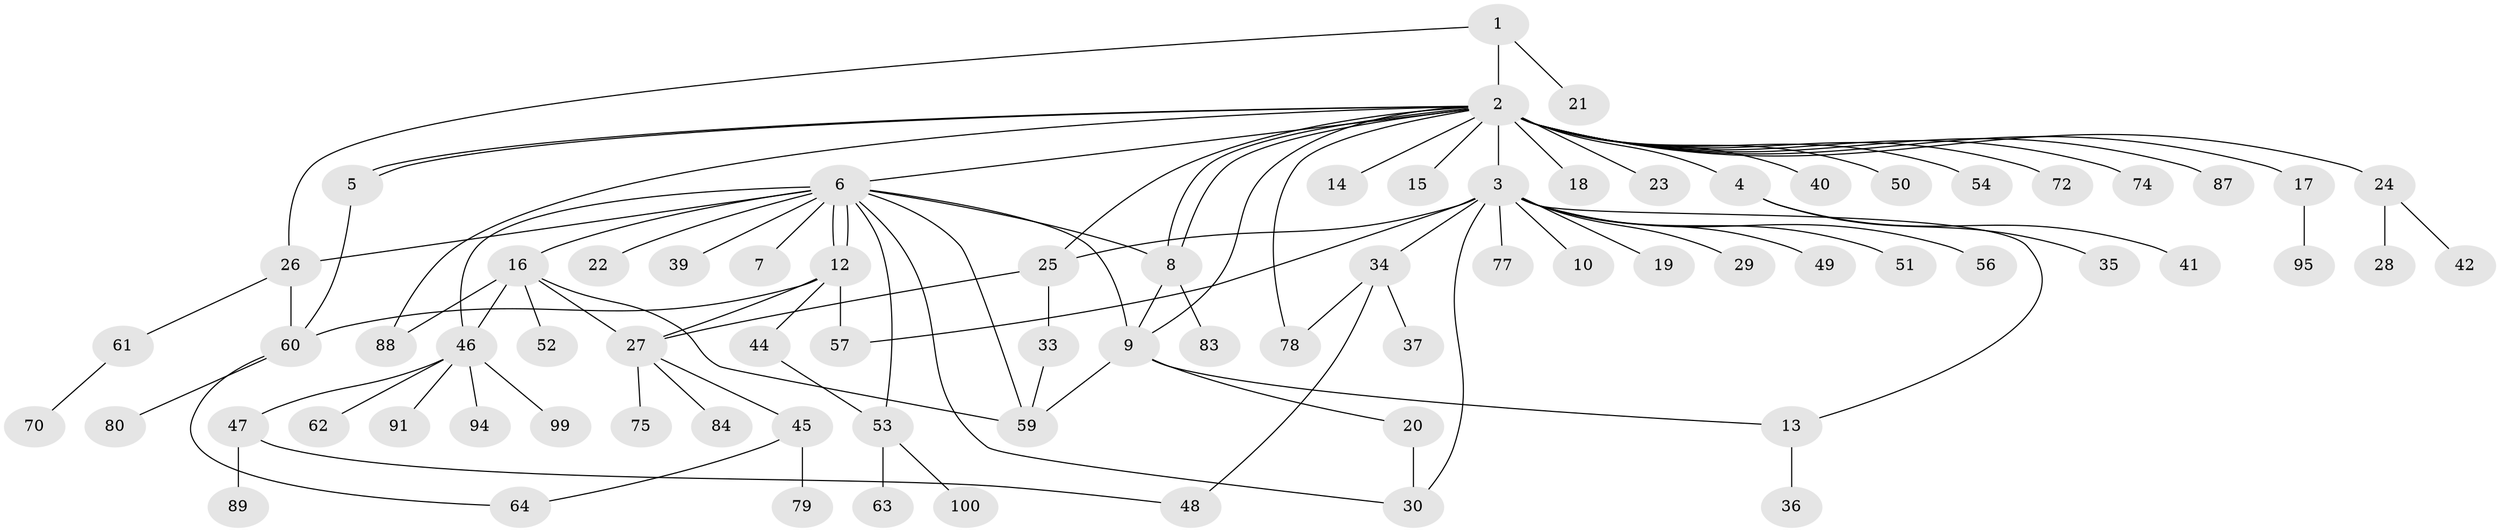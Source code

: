 // original degree distribution, {4: 0.05, 22: 0.01, 12: 0.01, 14: 0.01, 1: 0.52, 6: 0.02, 5: 0.04, 2: 0.2, 7: 0.04, 3: 0.1}
// Generated by graph-tools (version 1.1) at 2025/38/02/21/25 10:38:53]
// undirected, 75 vertices, 99 edges
graph export_dot {
graph [start="1"]
  node [color=gray90,style=filled];
  1 [super="+31"];
  2 [super="+32"];
  3 [super="+85"];
  4 [super="+65"];
  5 [super="+11"];
  6 [super="+73"];
  7;
  8 [super="+66"];
  9 [super="+90"];
  10 [super="+98"];
  12 [super="+92"];
  13 [super="+93"];
  14;
  15;
  16 [super="+55"];
  17 [super="+96"];
  18 [super="+81"];
  19;
  20;
  21;
  22;
  23;
  24;
  25;
  26 [super="+43"];
  27 [super="+58"];
  28;
  29;
  30;
  33 [super="+67"];
  34 [super="+38"];
  35;
  36;
  37;
  39;
  40;
  41;
  42;
  44;
  45;
  46 [super="+69"];
  47;
  48;
  49;
  50 [super="+71"];
  51;
  52;
  53 [super="+97"];
  54;
  56;
  57;
  59 [super="+76"];
  60 [super="+82"];
  61;
  62 [super="+68"];
  63;
  64;
  70;
  72;
  74;
  75;
  77;
  78 [super="+86"];
  79;
  80;
  83;
  84;
  87;
  88;
  89;
  91;
  94;
  95;
  99;
  100;
  1 -- 2;
  1 -- 21;
  1 -- 26;
  2 -- 3;
  2 -- 4;
  2 -- 5;
  2 -- 5;
  2 -- 6;
  2 -- 8;
  2 -- 8;
  2 -- 14;
  2 -- 15;
  2 -- 17;
  2 -- 18;
  2 -- 23;
  2 -- 24;
  2 -- 25;
  2 -- 40 [weight=2];
  2 -- 54;
  2 -- 72;
  2 -- 74;
  2 -- 87;
  2 -- 88;
  2 -- 50;
  2 -- 9;
  2 -- 78;
  3 -- 10;
  3 -- 19;
  3 -- 25;
  3 -- 29;
  3 -- 30;
  3 -- 34;
  3 -- 49;
  3 -- 51;
  3 -- 56;
  3 -- 77;
  3 -- 57;
  3 -- 13;
  4 -- 35;
  4 -- 41;
  5 -- 60;
  6 -- 7;
  6 -- 8;
  6 -- 12;
  6 -- 12;
  6 -- 16;
  6 -- 22;
  6 -- 26;
  6 -- 30;
  6 -- 39;
  6 -- 53;
  6 -- 59;
  6 -- 46;
  6 -- 9;
  8 -- 9;
  8 -- 83;
  9 -- 13;
  9 -- 20;
  9 -- 59;
  12 -- 27;
  12 -- 44;
  12 -- 57;
  12 -- 60;
  13 -- 36;
  16 -- 27;
  16 -- 46;
  16 -- 52;
  16 -- 59;
  16 -- 88;
  17 -- 95;
  20 -- 30;
  24 -- 28;
  24 -- 42;
  25 -- 27;
  25 -- 33;
  26 -- 60;
  26 -- 61;
  27 -- 45;
  27 -- 75;
  27 -- 84;
  33 -- 59;
  34 -- 37;
  34 -- 48;
  34 -- 78;
  44 -- 53;
  45 -- 64;
  45 -- 79;
  46 -- 47;
  46 -- 62;
  46 -- 91;
  46 -- 94;
  46 -- 99;
  47 -- 48;
  47 -- 89;
  53 -- 63;
  53 -- 100;
  60 -- 64;
  60 -- 80;
  61 -- 70;
}

